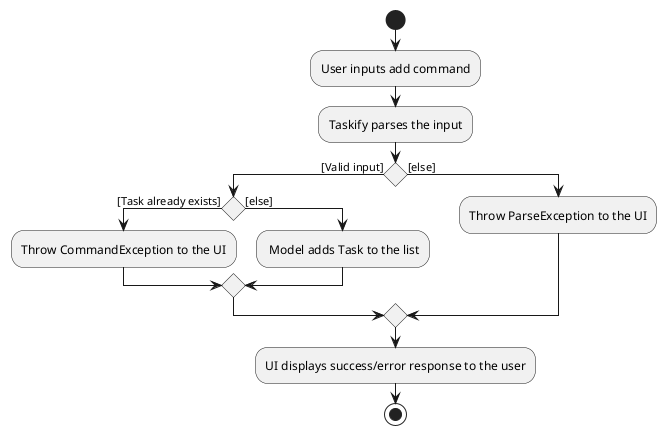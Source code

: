 @startuml
start
:User inputs add command;
:Taskify parses the input;

'Since the beta syntax does not support placing the condition outside the
'diamond we place it as the true branch instead.
if() then ([Valid input])
    if () then ([Task already exists])
        :Throw CommandException to the UI;
    else ([else])
        : Model adds Task to the list;
    endif
else ([else])
    :Throw ParseException to the UI;
endif

:UI displays success/error response to the user;
stop
@enduml
